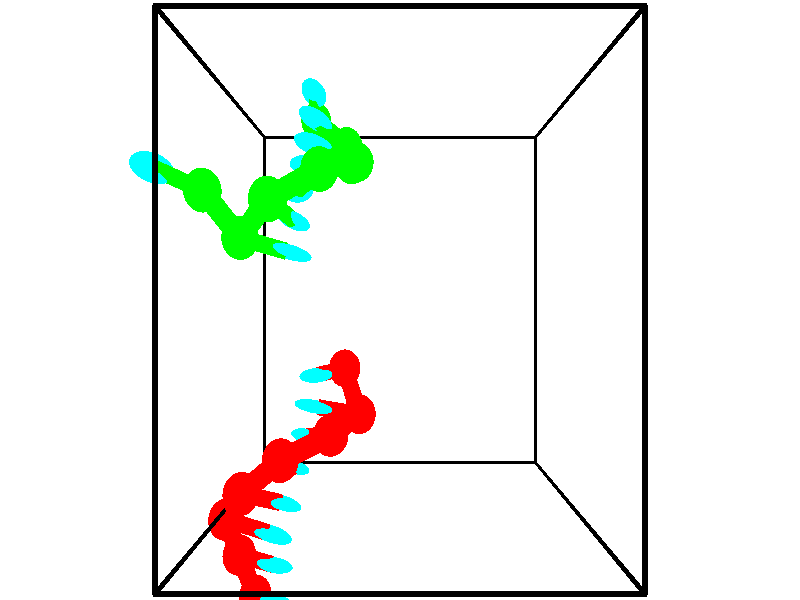 // switches for output
#declare DRAW_BASES = 1; // possible values are 0, 1; only relevant for DNA ribbons
#declare DRAW_BASES_TYPE = 3; // possible values are 1, 2, 3; only relevant for DNA ribbons
#declare DRAW_FOG = 0; // set to 1 to enable fog

#include "colors.inc"

#include "transforms.inc"
background { rgb <1, 1, 1>}

#default {
   normal{
       ripples 0.25
       frequency 0.20
       turbulence 0.2
       lambda 5
   }
	finish {
		phong 0.1
		phong_size 40.
	}
}

// original window dimensions: 1024x640


// camera settings

camera {
	sky <-0, 1, 0>
	up <-0, 1, 0>
	right 1.6 * <1, 0, 0>
	location <2.5, 2.5, 11.1562>
	look_at <2.5, 2.5, 2.5>
	direction <0, 0, -8.6562>
	angle 67.0682
}


# declare cpy_camera_pos = <2.5, 2.5, 11.1562>;
# if (DRAW_FOG = 1)
fog {
	fog_type 2
	up vnormalize(cpy_camera_pos)
	color rgbt<1,1,1,0.3>
	distance 1e-5
	fog_alt 3e-3
	fog_offset 4
}
# end


// LIGHTS

# declare lum = 6;
global_settings {
	ambient_light rgb lum * <0.05, 0.05, 0.05>
	max_trace_level 15
}# declare cpy_direct_light_amount = 0.25;
light_source
{	1000 * <-1, -1, 1>,
	rgb lum * cpy_direct_light_amount
	parallel
}

light_source
{	1000 * <1, 1, -1>,
	rgb lum * cpy_direct_light_amount
	parallel
}

// strand 0

// nucleotide -1

// particle -1
sphere {
	<1.610057, 1.586249, 1.447985> 0.250000
	pigment { color rgbt <1,0,0,0> }
	no_shadow
}
cylinder {
	<1.394394, 1.566904, 1.784311>,  <1.264996, 1.555297, 1.986107>, 0.100000
	pigment { color rgbt <1,0,0,0> }
	no_shadow
}
cylinder {
	<1.394394, 1.566904, 1.784311>,  <1.610057, 1.586249, 1.447985>, 0.100000
	pigment { color rgbt <1,0,0,0> }
	no_shadow
}

// particle -1
sphere {
	<1.394394, 1.566904, 1.784311> 0.100000
	pigment { color rgbt <1,0,0,0> }
	no_shadow
}
sphere {
	0, 1
	scale<0.080000,0.200000,0.300000>
	matrix <-0.057526, -0.993904, -0.094055,
		0.840238, -0.099079, 0.533089,
		-0.539158, -0.048362, 0.840815,
		1.232646, 1.552395, 2.036556>
	pigment { color rgbt <0,1,1,0> }
	no_shadow
}
cylinder {
	<1.875580, 1.036484, 1.875602>,  <1.610057, 1.586249, 1.447985>, 0.130000
	pigment { color rgbt <1,0,0,0> }
	no_shadow
}

// nucleotide -1

// particle -1
sphere {
	<1.875580, 1.036484, 1.875602> 0.250000
	pigment { color rgbt <1,0,0,0> }
	no_shadow
}
cylinder {
	<1.493603, 1.106890, 1.971188>,  <1.264417, 1.149133, 2.028539>, 0.100000
	pigment { color rgbt <1,0,0,0> }
	no_shadow
}
cylinder {
	<1.493603, 1.106890, 1.971188>,  <1.875580, 1.036484, 1.875602>, 0.100000
	pigment { color rgbt <1,0,0,0> }
	no_shadow
}

// particle -1
sphere {
	<1.493603, 1.106890, 1.971188> 0.100000
	pigment { color rgbt <1,0,0,0> }
	no_shadow
}
sphere {
	0, 1
	scale<0.080000,0.200000,0.300000>
	matrix <-0.169775, -0.984380, 0.046620,
		0.243436, 0.003949, 0.969909,
		-0.954943, 0.176015, 0.238963,
		1.207120, 1.159694, 2.042876>
	pigment { color rgbt <0,1,1,0> }
	no_shadow
}
cylinder {
	<1.516072, 0.898378, 2.575536>,  <1.875580, 1.036484, 1.875602>, 0.130000
	pigment { color rgbt <1,0,0,0> }
	no_shadow
}

// nucleotide -1

// particle -1
sphere {
	<1.516072, 0.898378, 2.575536> 0.250000
	pigment { color rgbt <1,0,0,0> }
	no_shadow
}
cylinder {
	<1.268559, 0.835785, 2.267609>,  <1.120051, 0.798229, 2.082852>, 0.100000
	pigment { color rgbt <1,0,0,0> }
	no_shadow
}
cylinder {
	<1.268559, 0.835785, 2.267609>,  <1.516072, 0.898378, 2.575536>, 0.100000
	pigment { color rgbt <1,0,0,0> }
	no_shadow
}

// particle -1
sphere {
	<1.268559, 0.835785, 2.267609> 0.100000
	pigment { color rgbt <1,0,0,0> }
	no_shadow
}
sphere {
	0, 1
	scale<0.080000,0.200000,0.300000>
	matrix <-0.199703, -0.916430, 0.346807,
		-0.759754, 0.368334, 0.535821,
		-0.618783, -0.156483, -0.769819,
		1.082924, 0.788840, 2.036663>
	pigment { color rgbt <0,1,1,0> }
	no_shadow
}
cylinder {
	<0.854747, 0.660578, 2.860746>,  <1.516072, 0.898378, 2.575536>, 0.130000
	pigment { color rgbt <1,0,0,0> }
	no_shadow
}

// nucleotide -1

// particle -1
sphere {
	<0.854747, 0.660578, 2.860746> 0.250000
	pigment { color rgbt <1,0,0,0> }
	no_shadow
}
cylinder {
	<0.909412, 0.530134, 2.486586>,  <0.942211, 0.451868, 2.262089>, 0.100000
	pigment { color rgbt <1,0,0,0> }
	no_shadow
}
cylinder {
	<0.909412, 0.530134, 2.486586>,  <0.854747, 0.660578, 2.860746>, 0.100000
	pigment { color rgbt <1,0,0,0> }
	no_shadow
}

// particle -1
sphere {
	<0.909412, 0.530134, 2.486586> 0.100000
	pigment { color rgbt <1,0,0,0> }
	no_shadow
}
sphere {
	0, 1
	scale<0.080000,0.200000,0.300000>
	matrix <-0.205458, -0.933060, 0.295275,
		-0.969077, 0.151832, -0.194516,
		0.136662, -0.326109, -0.935402,
		0.950411, 0.432301, 2.205965>
	pigment { color rgbt <0,1,1,0> }
	no_shadow
}
cylinder {
	<0.266691, 0.230446, 2.679163>,  <0.854748, 0.660578, 2.860746>, 0.130000
	pigment { color rgbt <1,0,0,0> }
	no_shadow
}

// nucleotide -1

// particle -1
sphere {
	<0.266691, 0.230446, 2.679163> 0.250000
	pigment { color rgbt <1,0,0,0> }
	no_shadow
}
cylinder {
	<0.558208, 0.101637, 2.437449>,  <0.733119, 0.024351, 2.292420>, 0.100000
	pigment { color rgbt <1,0,0,0> }
	no_shadow
}
cylinder {
	<0.558208, 0.101637, 2.437449>,  <0.266691, 0.230446, 2.679163>, 0.100000
	pigment { color rgbt <1,0,0,0> }
	no_shadow
}

// particle -1
sphere {
	<0.558208, 0.101637, 2.437449> 0.100000
	pigment { color rgbt <1,0,0,0> }
	no_shadow
}
sphere {
	0, 1
	scale<0.080000,0.200000,0.300000>
	matrix <-0.311462, -0.941832, 0.126266,
		-0.609797, 0.096190, -0.786699,
		0.728793, -0.322023, -0.604285,
		0.776846, 0.005030, 2.256163>
	pigment { color rgbt <0,1,1,0> }
	no_shadow
}
cylinder {
	<-0.059017, -0.187935, 2.277838>,  <0.266691, 0.230446, 2.679163>, 0.130000
	pigment { color rgbt <1,0,0,0> }
	no_shadow
}

// nucleotide -1

// particle -1
sphere {
	<-0.059017, -0.187935, 2.277838> 0.250000
	pigment { color rgbt <1,0,0,0> }
	no_shadow
}
cylinder {
	<0.320446, -0.306515, 2.233719>,  <0.548124, -0.377663, 2.207247>, 0.100000
	pigment { color rgbt <1,0,0,0> }
	no_shadow
}
cylinder {
	<0.320446, -0.306515, 2.233719>,  <-0.059017, -0.187935, 2.277838>, 0.100000
	pigment { color rgbt <1,0,0,0> }
	no_shadow
}

// particle -1
sphere {
	<0.320446, -0.306515, 2.233719> 0.100000
	pigment { color rgbt <1,0,0,0> }
	no_shadow
}
sphere {
	0, 1
	scale<0.080000,0.200000,0.300000>
	matrix <-0.298464, -0.954419, -0.001841,
		-0.104726, 0.034666, -0.993897,
		0.948658, -0.296450, -0.110299,
		0.605043, -0.395450, 2.200629>
	pigment { color rgbt <0,1,1,0> }
	no_shadow
}
cylinder {
	<0.002282, -0.801009, 1.777261>,  <-0.059017, -0.187935, 2.277838>, 0.130000
	pigment { color rgbt <1,0,0,0> }
	no_shadow
}

// nucleotide -1

// particle -1
sphere {
	<0.002282, -0.801009, 1.777261> 0.250000
	pigment { color rgbt <1,0,0,0> }
	no_shadow
}
cylinder {
	<0.355392, -0.807514, 1.965067>,  <0.567259, -0.811417, 2.077750>, 0.100000
	pigment { color rgbt <1,0,0,0> }
	no_shadow
}
cylinder {
	<0.355392, -0.807514, 1.965067>,  <0.002282, -0.801009, 1.777261>, 0.100000
	pigment { color rgbt <1,0,0,0> }
	no_shadow
}

// particle -1
sphere {
	<0.355392, -0.807514, 1.965067> 0.100000
	pigment { color rgbt <1,0,0,0> }
	no_shadow
}
sphere {
	0, 1
	scale<0.080000,0.200000,0.300000>
	matrix <-0.085842, -0.988159, 0.127173,
		0.461886, -0.152569, -0.873719,
		0.882775, -0.016262, 0.469514,
		0.620225, -0.812393, 2.105921>
	pigment { color rgbt <0,1,1,0> }
	no_shadow
}
cylinder {
	<0.188770, -1.427167, 1.513040>,  <0.002282, -0.801009, 1.777261>, 0.130000
	pigment { color rgbt <1,0,0,0> }
	no_shadow
}

// nucleotide -1

// particle -1
sphere {
	<0.188770, -1.427167, 1.513040> 0.250000
	pigment { color rgbt <1,0,0,0> }
	no_shadow
}
cylinder {
	<0.430626, -1.347315, 1.821470>,  <0.575740, -1.299404, 2.006529>, 0.100000
	pigment { color rgbt <1,0,0,0> }
	no_shadow
}
cylinder {
	<0.430626, -1.347315, 1.821470>,  <0.188770, -1.427167, 1.513040>, 0.100000
	pigment { color rgbt <1,0,0,0> }
	no_shadow
}

// particle -1
sphere {
	<0.430626, -1.347315, 1.821470> 0.100000
	pigment { color rgbt <1,0,0,0> }
	no_shadow
}
sphere {
	0, 1
	scale<0.080000,0.200000,0.300000>
	matrix <-0.055983, -0.955036, 0.291155,
		0.794529, -0.219212, -0.566277,
		0.604640, 0.199629, 0.771076,
		0.612018, -1.287426, 2.052793>
	pigment { color rgbt <0,1,1,0> }
	no_shadow
}
// strand 1

// nucleotide -1

// particle -1
sphere {
	<-0.179769, 3.739938, 2.971982> 0.250000
	pigment { color rgbt <0,1,0,0> }
	no_shadow
}
cylinder {
	<-0.552246, 3.879467, 3.014318>,  <-0.775733, 3.963184, 3.039721>, 0.100000
	pigment { color rgbt <0,1,0,0> }
	no_shadow
}
cylinder {
	<-0.552246, 3.879467, 3.014318>,  <-0.179769, 3.739938, 2.971982>, 0.100000
	pigment { color rgbt <0,1,0,0> }
	no_shadow
}

// particle -1
sphere {
	<-0.552246, 3.879467, 3.014318> 0.100000
	pigment { color rgbt <0,1,0,0> }
	no_shadow
}
sphere {
	0, 1
	scale<0.080000,0.200000,0.300000>
	matrix <-0.278135, -0.492213, -0.824844,
		-0.235625, -0.797528, 0.555365,
		-0.931194, 0.348820, 0.105843,
		-0.831604, 3.984113, 3.046071>
	pigment { color rgbt <0,1,1,0> }
	no_shadow
}
cylinder {
	<0.303518, 3.210616, 2.860082>,  <-0.179769, 3.739938, 2.971982>, 0.130000
	pigment { color rgbt <0,1,0,0> }
	no_shadow
}

// nucleotide -1

// particle -1
sphere {
	<0.303518, 3.210616, 2.860082> 0.250000
	pigment { color rgbt <0,1,0,0> }
	no_shadow
}
cylinder {
	<0.680321, 3.122410, 2.758892>,  <0.906402, 3.069486, 2.698178>, 0.100000
	pigment { color rgbt <0,1,0,0> }
	no_shadow
}
cylinder {
	<0.680321, 3.122410, 2.758892>,  <0.303518, 3.210616, 2.860082>, 0.100000
	pigment { color rgbt <0,1,0,0> }
	no_shadow
}

// particle -1
sphere {
	<0.680321, 3.122410, 2.758892> 0.100000
	pigment { color rgbt <0,1,0,0> }
	no_shadow
}
sphere {
	0, 1
	scale<0.080000,0.200000,0.300000>
	matrix <0.177785, 0.967257, -0.181127,
		0.284633, 0.125648, 0.950367,
		0.942007, -0.220515, -0.252974,
		0.962923, 3.056255, 2.683000>
	pigment { color rgbt <0,1,1,0> }
	no_shadow
}
cylinder {
	<0.770320, 3.599999, 3.267166>,  <0.303518, 3.210616, 2.860082>, 0.130000
	pigment { color rgbt <0,1,0,0> }
	no_shadow
}

// nucleotide -1

// particle -1
sphere {
	<0.770320, 3.599999, 3.267166> 0.250000
	pigment { color rgbt <0,1,0,0> }
	no_shadow
}
cylinder {
	<0.903114, 3.504574, 2.902119>,  <0.982791, 3.447319, 2.683090>, 0.100000
	pigment { color rgbt <0,1,0,0> }
	no_shadow
}
cylinder {
	<0.903114, 3.504574, 2.902119>,  <0.770320, 3.599999, 3.267166>, 0.100000
	pigment { color rgbt <0,1,0,0> }
	no_shadow
}

// particle -1
sphere {
	<0.903114, 3.504574, 2.902119> 0.100000
	pigment { color rgbt <0,1,0,0> }
	no_shadow
}
sphere {
	0, 1
	scale<0.080000,0.200000,0.300000>
	matrix <0.155257, 0.968115, -0.196592,
		0.930420, -0.076424, 0.358438,
		0.331985, -0.238563, -0.912619,
		1.002710, 3.433005, 2.628333>
	pigment { color rgbt <0,1,1,0> }
	no_shadow
}
cylinder {
	<1.420757, 3.957194, 3.090493>,  <0.770320, 3.599999, 3.267166>, 0.130000
	pigment { color rgbt <0,1,0,0> }
	no_shadow
}

// nucleotide -1

// particle -1
sphere {
	<1.420757, 3.957194, 3.090493> 0.250000
	pigment { color rgbt <0,1,0,0> }
	no_shadow
}
cylinder {
	<1.202316, 3.867329, 2.767681>,  <1.071252, 3.813409, 2.573994>, 0.100000
	pigment { color rgbt <0,1,0,0> }
	no_shadow
}
cylinder {
	<1.202316, 3.867329, 2.767681>,  <1.420757, 3.957194, 3.090493>, 0.100000
	pigment { color rgbt <0,1,0,0> }
	no_shadow
}

// particle -1
sphere {
	<1.202316, 3.867329, 2.767681> 0.100000
	pigment { color rgbt <0,1,0,0> }
	no_shadow
}
sphere {
	0, 1
	scale<0.080000,0.200000,0.300000>
	matrix <0.110818, 0.935527, -0.335423,
		0.830356, -0.272609, -0.485997,
		-0.546103, -0.224663, -0.807030,
		1.038486, 3.799930, 2.525572>
	pigment { color rgbt <0,1,1,0> }
	no_shadow
}
cylinder {
	<1.811386, 4.122890, 2.591559>,  <1.420757, 3.957194, 3.090493>, 0.130000
	pigment { color rgbt <0,1,0,0> }
	no_shadow
}

// nucleotide -1

// particle -1
sphere {
	<1.811386, 4.122890, 2.591559> 0.250000
	pigment { color rgbt <0,1,0,0> }
	no_shadow
}
cylinder {
	<1.441399, 4.132160, 2.439825>,  <1.219406, 4.137722, 2.348784>, 0.100000
	pigment { color rgbt <0,1,0,0> }
	no_shadow
}
cylinder {
	<1.441399, 4.132160, 2.439825>,  <1.811386, 4.122890, 2.591559>, 0.100000
	pigment { color rgbt <0,1,0,0> }
	no_shadow
}

// particle -1
sphere {
	<1.441399, 4.132160, 2.439825> 0.100000
	pigment { color rgbt <0,1,0,0> }
	no_shadow
}
sphere {
	0, 1
	scale<0.080000,0.200000,0.300000>
	matrix <0.172914, 0.914506, -0.365758,
		0.338428, -0.403908, -0.849897,
		-0.924969, 0.023176, -0.379336,
		1.163908, 4.139113, 2.326024>
	pigment { color rgbt <0,1,1,0> }
	no_shadow
}
cylinder {
	<1.843804, 4.265882, 1.877844>,  <1.811386, 4.122890, 2.591559>, 0.130000
	pigment { color rgbt <0,1,0,0> }
	no_shadow
}

// nucleotide -1

// particle -1
sphere {
	<1.843804, 4.265882, 1.877844> 0.250000
	pigment { color rgbt <0,1,0,0> }
	no_shadow
}
cylinder {
	<1.478989, 4.365253, 2.008362>,  <1.260099, 4.424877, 2.086673>, 0.100000
	pigment { color rgbt <0,1,0,0> }
	no_shadow
}
cylinder {
	<1.478989, 4.365253, 2.008362>,  <1.843804, 4.265882, 1.877844>, 0.100000
	pigment { color rgbt <0,1,0,0> }
	no_shadow
}

// particle -1
sphere {
	<1.478989, 4.365253, 2.008362> 0.100000
	pigment { color rgbt <0,1,0,0> }
	no_shadow
}
sphere {
	0, 1
	scale<0.080000,0.200000,0.300000>
	matrix <0.113972, 0.917838, -0.380242,
		-0.393949, -0.309607, -0.865418,
		-0.912039, 0.248430, 0.326294,
		1.205377, 4.439782, 2.106250>
	pigment { color rgbt <0,1,1,0> }
	no_shadow
}
cylinder {
	<1.635957, 4.584756, 1.347823>,  <1.843804, 4.265882, 1.877844>, 0.130000
	pigment { color rgbt <0,1,0,0> }
	no_shadow
}

// nucleotide -1

// particle -1
sphere {
	<1.635957, 4.584756, 1.347823> 0.250000
	pigment { color rgbt <0,1,0,0> }
	no_shadow
}
cylinder {
	<1.386383, 4.718475, 1.630369>,  <1.236639, 4.798707, 1.799897>, 0.100000
	pigment { color rgbt <0,1,0,0> }
	no_shadow
}
cylinder {
	<1.386383, 4.718475, 1.630369>,  <1.635957, 4.584756, 1.347823>, 0.100000
	pigment { color rgbt <0,1,0,0> }
	no_shadow
}

// particle -1
sphere {
	<1.386383, 4.718475, 1.630369> 0.100000
	pigment { color rgbt <0,1,0,0> }
	no_shadow
}
sphere {
	0, 1
	scale<0.080000,0.200000,0.300000>
	matrix <0.147470, 0.938011, -0.313667,
		-0.767437, -0.091540, -0.634556,
		-0.623934, 0.334298, 0.706365,
		1.199203, 4.818765, 1.842279>
	pigment { color rgbt <0,1,1,0> }
	no_shadow
}
cylinder {
	<1.093500, 5.006521, 1.005272>,  <1.635957, 4.584756, 1.347823>, 0.130000
	pigment { color rgbt <0,1,0,0> }
	no_shadow
}

// nucleotide -1

// particle -1
sphere {
	<1.093500, 5.006521, 1.005272> 0.250000
	pigment { color rgbt <0,1,0,0> }
	no_shadow
}
cylinder {
	<1.125313, 5.122082, 1.386892>,  <1.144400, 5.191418, 1.615864>, 0.100000
	pigment { color rgbt <0,1,0,0> }
	no_shadow
}
cylinder {
	<1.125313, 5.122082, 1.386892>,  <1.093500, 5.006521, 1.005272>, 0.100000
	pigment { color rgbt <0,1,0,0> }
	no_shadow
}

// particle -1
sphere {
	<1.125313, 5.122082, 1.386892> 0.100000
	pigment { color rgbt <0,1,0,0> }
	no_shadow
}
sphere {
	0, 1
	scale<0.080000,0.200000,0.300000>
	matrix <0.265216, 0.916453, -0.299625,
		-0.960903, 0.276859, -0.003735,
		0.079531, 0.288901, 0.954050,
		1.149172, 5.208752, 1.673107>
	pigment { color rgbt <0,1,1,0> }
	no_shadow
}
// box output
cylinder {
	<0.000000, 0.000000, 0.000000>,  <5.000000, 0.000000, 0.000000>, 0.025000
	pigment { color rgbt <0,0,0,0> }
	no_shadow
}
cylinder {
	<0.000000, 0.000000, 0.000000>,  <0.000000, 5.000000, 0.000000>, 0.025000
	pigment { color rgbt <0,0,0,0> }
	no_shadow
}
cylinder {
	<0.000000, 0.000000, 0.000000>,  <0.000000, 0.000000, 5.000000>, 0.025000
	pigment { color rgbt <0,0,0,0> }
	no_shadow
}
cylinder {
	<5.000000, 5.000000, 5.000000>,  <0.000000, 5.000000, 5.000000>, 0.025000
	pigment { color rgbt <0,0,0,0> }
	no_shadow
}
cylinder {
	<5.000000, 5.000000, 5.000000>,  <5.000000, 0.000000, 5.000000>, 0.025000
	pigment { color rgbt <0,0,0,0> }
	no_shadow
}
cylinder {
	<5.000000, 5.000000, 5.000000>,  <5.000000, 5.000000, 0.000000>, 0.025000
	pigment { color rgbt <0,0,0,0> }
	no_shadow
}
cylinder {
	<0.000000, 0.000000, 5.000000>,  <0.000000, 5.000000, 5.000000>, 0.025000
	pigment { color rgbt <0,0,0,0> }
	no_shadow
}
cylinder {
	<0.000000, 0.000000, 5.000000>,  <5.000000, 0.000000, 5.000000>, 0.025000
	pigment { color rgbt <0,0,0,0> }
	no_shadow
}
cylinder {
	<5.000000, 5.000000, 0.000000>,  <0.000000, 5.000000, 0.000000>, 0.025000
	pigment { color rgbt <0,0,0,0> }
	no_shadow
}
cylinder {
	<5.000000, 5.000000, 0.000000>,  <5.000000, 0.000000, 0.000000>, 0.025000
	pigment { color rgbt <0,0,0,0> }
	no_shadow
}
cylinder {
	<5.000000, 0.000000, 5.000000>,  <5.000000, 0.000000, 0.000000>, 0.025000
	pigment { color rgbt <0,0,0,0> }
	no_shadow
}
cylinder {
	<0.000000, 5.000000, 0.000000>,  <0.000000, 5.000000, 5.000000>, 0.025000
	pigment { color rgbt <0,0,0,0> }
	no_shadow
}
// end of box output
